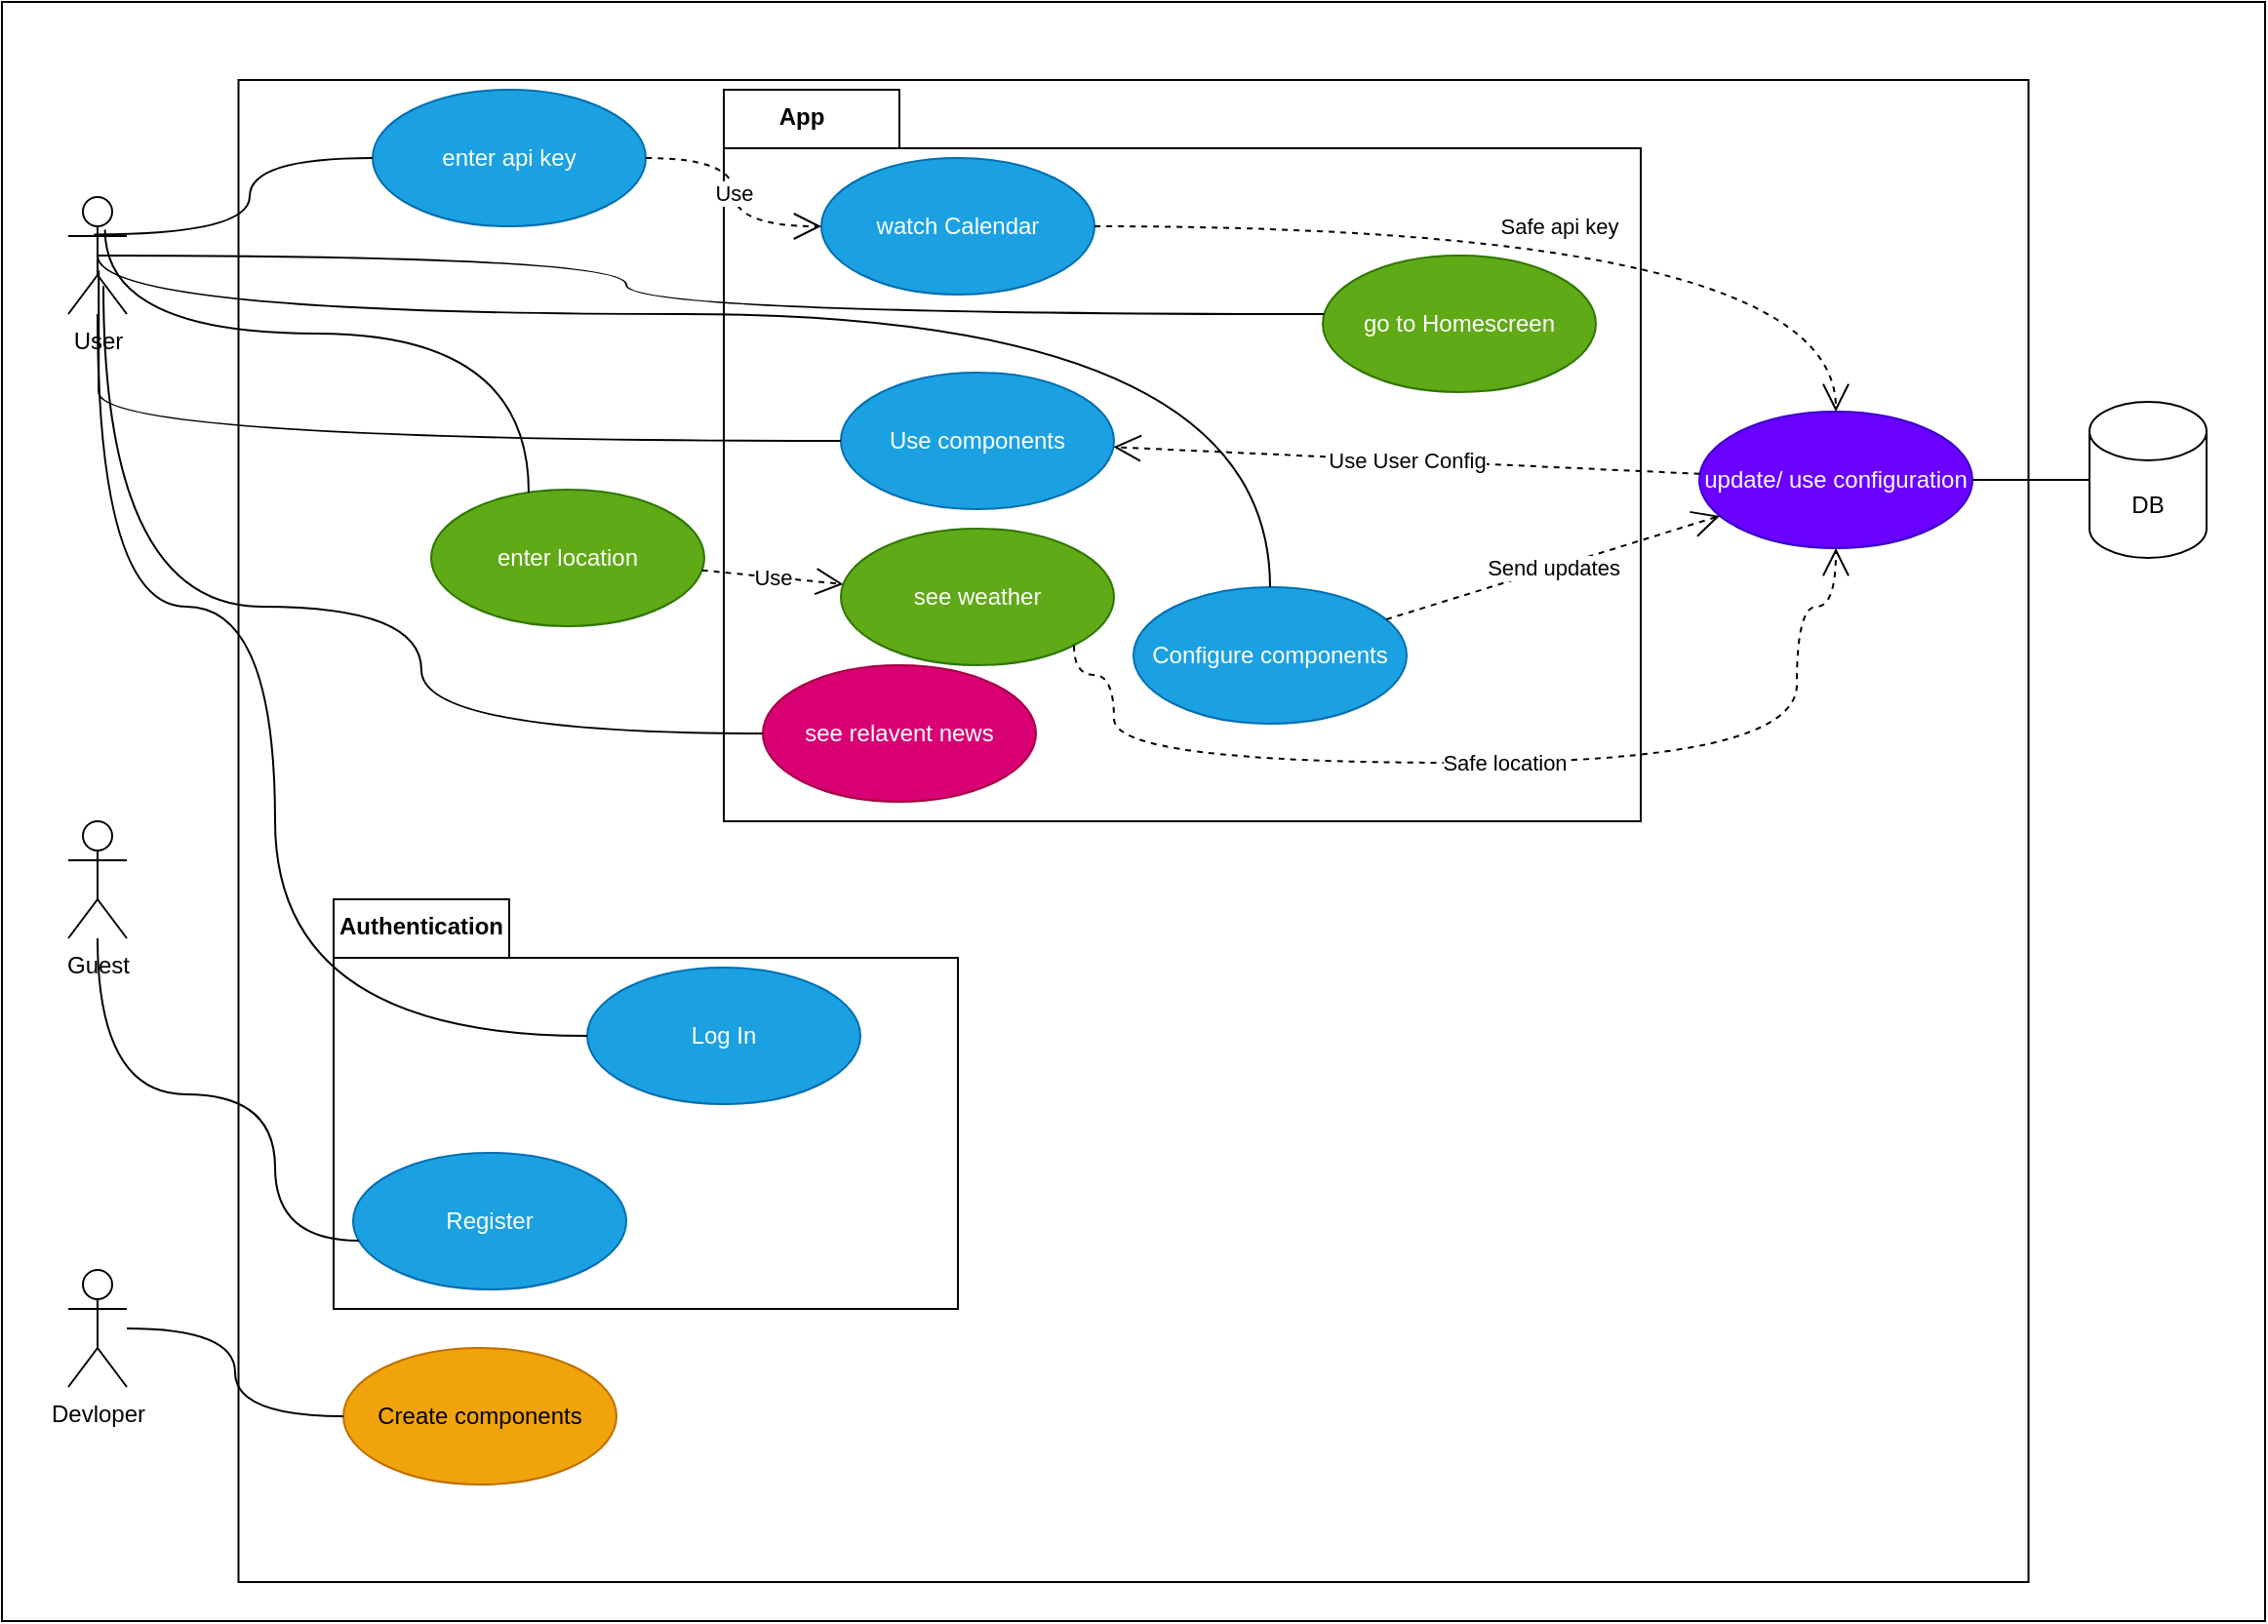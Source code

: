 <mxfile version="15.9.4" type="device"><diagram id="NKVjfRPYUPq6bk1mPdEb" name="Page-1"><mxGraphModel dx="1509" dy="836" grid="1" gridSize="10" guides="1" tooltips="1" connect="1" arrows="1" fold="1" page="1" pageScale="1" pageWidth="827" pageHeight="1169" math="0" shadow="0"><root><mxCell id="0"/><mxCell id="1" parent="0"/><mxCell id="tlWtaL5is1ablU4xG_1U-33" value="" style="html=1;fillColor=none;" parent="1" vertex="1"><mxGeometry x="10" y="20" width="1160" height="830" as="geometry"/></mxCell><mxCell id="tlWtaL5is1ablU4xG_1U-31" value="" style="html=1;" parent="1" vertex="1"><mxGeometry x="131.25" y="60" width="917.5" height="770" as="geometry"/></mxCell><mxCell id="V_c0s2OOAHaKD_kUnXMh-35" value="" style="shape=folder;fontStyle=1;spacingTop=10;tabWidth=90;tabHeight=30;tabPosition=left;html=1;" parent="1" vertex="1"><mxGeometry x="380" y="65" width="470" height="375" as="geometry"/></mxCell><mxCell id="V_c0s2OOAHaKD_kUnXMh-30" value="" style="shape=folder;fontStyle=1;spacingTop=10;tabWidth=90;tabHeight=30;tabPosition=left;html=1;" parent="1" vertex="1"><mxGeometry x="180" y="480" width="320" height="210" as="geometry"/></mxCell><mxCell id="tlWtaL5is1ablU4xG_1U-1" value="Configure components" style="ellipse;whiteSpace=wrap;html=1;fillColor=#1ba1e2;strokeColor=#006EAF;fontColor=#ffffff;" parent="1" vertex="1"><mxGeometry x="590" y="320" width="140" height="70" as="geometry"/></mxCell><mxCell id="tlWtaL5is1ablU4xG_1U-4" value="User" style="shape=umlActor;verticalLabelPosition=bottom;verticalAlign=top;html=1;" parent="1" vertex="1"><mxGeometry x="44" y="120" width="30" height="60" as="geometry"/></mxCell><mxCell id="tlWtaL5is1ablU4xG_1U-5" value="Create components" style="ellipse;whiteSpace=wrap;html=1;fillColor=#f0a30a;strokeColor=#BD7000;fontColor=#000000;" parent="1" vertex="1"><mxGeometry x="185" y="710" width="140" height="70" as="geometry"/></mxCell><mxCell id="tlWtaL5is1ablU4xG_1U-6" value="Log In" style="ellipse;whiteSpace=wrap;html=1;fillColor=#1ba1e2;strokeColor=#006EAF;fontColor=#ffffff;" parent="1" vertex="1"><mxGeometry x="310" y="515" width="140" height="70" as="geometry"/></mxCell><mxCell id="tlWtaL5is1ablU4xG_1U-14" value="DB" style="shape=cylinder3;whiteSpace=wrap;html=1;boundedLbl=1;backgroundOutline=1;size=15;" parent="1" vertex="1"><mxGeometry x="1080" y="225" width="60" height="80" as="geometry"/></mxCell><mxCell id="tlWtaL5is1ablU4xG_1U-15" value="" style="endArrow=none;html=1;edgeStyle=orthogonalEdgeStyle;rounded=0;entryX=0;entryY=0.5;entryDx=0;entryDy=0;curved=1;" parent="1" source="tlWtaL5is1ablU4xG_1U-4" target="tlWtaL5is1ablU4xG_1U-6" edge="1"><mxGeometry relative="1" as="geometry"><mxPoint x="314" y="300" as="sourcePoint"/><mxPoint x="474" y="300" as="targetPoint"/><Array as="points"><mxPoint x="59" y="330"/><mxPoint x="150" y="330"/><mxPoint x="150" y="550"/><mxPoint x="310" y="550"/></Array></mxGeometry></mxCell><mxCell id="tlWtaL5is1ablU4xG_1U-22" value="update/ use configuration" style="ellipse;whiteSpace=wrap;html=1;fillColor=#6a00ff;strokeColor=#3700CC;fontColor=#ffffff;" parent="1" vertex="1"><mxGeometry x="880" y="230" width="140" height="70" as="geometry"/></mxCell><mxCell id="tlWtaL5is1ablU4xG_1U-24" value="" style="endArrow=none;html=1;edgeStyle=orthogonalEdgeStyle;rounded=0;curved=1;" parent="1" source="tlWtaL5is1ablU4xG_1U-22" target="tlWtaL5is1ablU4xG_1U-14" edge="1"><mxGeometry relative="1" as="geometry"><mxPoint x="364" y="350.0" as="sourcePoint"/><mxPoint x="524" y="350.0" as="targetPoint"/></mxGeometry></mxCell><mxCell id="tlWtaL5is1ablU4xG_1U-25" value="Guest" style="shape=umlActor;verticalLabelPosition=bottom;verticalAlign=top;html=1;" parent="1" vertex="1"><mxGeometry x="44" y="440" width="30" height="60" as="geometry"/></mxCell><mxCell id="tlWtaL5is1ablU4xG_1U-26" value="Register" style="ellipse;whiteSpace=wrap;html=1;fillColor=#1ba1e2;strokeColor=#006EAF;fontColor=#ffffff;" parent="1" vertex="1"><mxGeometry x="190" y="610" width="140" height="70" as="geometry"/></mxCell><mxCell id="tlWtaL5is1ablU4xG_1U-28" value="" style="endArrow=none;html=1;edgeStyle=orthogonalEdgeStyle;rounded=0;curved=1;" parent="1" source="tlWtaL5is1ablU4xG_1U-25" target="tlWtaL5is1ablU4xG_1U-26" edge="1"><mxGeometry relative="1" as="geometry"><mxPoint x="84" y="410" as="sourcePoint"/><mxPoint x="234" y="360.0" as="targetPoint"/><Array as="points"><mxPoint x="59" y="580"/><mxPoint x="150" y="580"/><mxPoint x="150" y="655"/></Array></mxGeometry></mxCell><mxCell id="V_c0s2OOAHaKD_kUnXMh-1" value="see&amp;nbsp;weather" style="ellipse;whiteSpace=wrap;html=1;fillColor=#60a917;strokeColor=#2D7600;fontColor=#ffffff;" parent="1" vertex="1"><mxGeometry x="440" y="290" width="140" height="70" as="geometry"/></mxCell><mxCell id="V_c0s2OOAHaKD_kUnXMh-2" value="enter api key" style="ellipse;whiteSpace=wrap;html=1;fillColor=#1ba1e2;strokeColor=#006EAF;fontColor=#ffffff;" parent="1" vertex="1"><mxGeometry x="200" y="65" width="140" height="70" as="geometry"/></mxCell><mxCell id="V_c0s2OOAHaKD_kUnXMh-8" value="enter location" style="ellipse;whiteSpace=wrap;html=1;fillColor=#60a917;strokeColor=#2D7600;fontColor=#ffffff;" parent="1" vertex="1"><mxGeometry x="230" y="270" width="140" height="70" as="geometry"/></mxCell><mxCell id="V_c0s2OOAHaKD_kUnXMh-11" value="see relavent news" style="ellipse;whiteSpace=wrap;html=1;fillColor=#d80073;strokeColor=#A50040;fontColor=#ffffff;" parent="1" vertex="1"><mxGeometry x="400" y="360" width="140" height="70" as="geometry"/></mxCell><mxCell id="V_c0s2OOAHaKD_kUnXMh-24" value="Use" style="endArrow=open;endSize=12;dashed=1;html=1;rounded=0;" parent="1" source="V_c0s2OOAHaKD_kUnXMh-8" target="V_c0s2OOAHaKD_kUnXMh-1" edge="1"><mxGeometry width="160" relative="1" as="geometry"><mxPoint x="539.185" y="191.781" as="sourcePoint"/><mxPoint x="498.847" y="183.18" as="targetPoint"/></mxGeometry></mxCell><mxCell id="V_c0s2OOAHaKD_kUnXMh-31" value="Authentication" style="text;align=center;fontStyle=1;verticalAlign=middle;spacingLeft=3;spacingRight=3;strokeColor=none;rotatable=0;points=[[0,0.5],[1,0.5]];portConstraint=eastwest;" parent="1" vertex="1"><mxGeometry x="185" y="480" width="80" height="26" as="geometry"/></mxCell><mxCell id="V_c0s2OOAHaKD_kUnXMh-40" value="App" style="text;align=center;fontStyle=1;verticalAlign=middle;spacingLeft=3;spacingRight=3;strokeColor=none;rotatable=0;points=[[0,0.5],[1,0.5]];portConstraint=eastwest;" parent="1" vertex="1"><mxGeometry x="380" y="65" width="80" height="26" as="geometry"/></mxCell><mxCell id="V_c0s2OOAHaKD_kUnXMh-42" value="go to Homescreen" style="ellipse;whiteSpace=wrap;html=1;fillColor=#60a917;strokeColor=#2D7600;fontColor=#ffffff;" parent="1" vertex="1"><mxGeometry x="687" y="150" width="140" height="70" as="geometry"/></mxCell><mxCell id="V_c0s2OOAHaKD_kUnXMh-43" value="Use components" style="ellipse;whiteSpace=wrap;html=1;fillColor=#1ba1e2;strokeColor=#006EAF;fontColor=#ffffff;" parent="1" vertex="1"><mxGeometry x="440" y="210" width="140" height="70" as="geometry"/></mxCell><mxCell id="V_c0s2OOAHaKD_kUnXMh-45" value="watch Calendar" style="ellipse;whiteSpace=wrap;html=1;fillColor=#1ba1e2;strokeColor=#006EAF;fontColor=#ffffff;" parent="1" vertex="1"><mxGeometry x="430" y="100" width="140" height="70" as="geometry"/></mxCell><mxCell id="V_c0s2OOAHaKD_kUnXMh-54" value="Use" style="endArrow=open;endSize=12;dashed=1;html=1;rounded=0;edgeStyle=orthogonalEdgeStyle;curved=1;" parent="1" source="V_c0s2OOAHaKD_kUnXMh-2" target="V_c0s2OOAHaKD_kUnXMh-45" edge="1"><mxGeometry width="160" relative="1" as="geometry"><mxPoint x="380" y="460" as="sourcePoint"/><mxPoint x="540" y="460" as="targetPoint"/></mxGeometry></mxCell><mxCell id="V_c0s2OOAHaKD_kUnXMh-55" value="" style="endArrow=none;html=1;edgeStyle=orthogonalEdgeStyle;rounded=0;curved=1;exitX=0.44;exitY=0.32;exitDx=0;exitDy=0;exitPerimeter=0;" parent="1" source="tlWtaL5is1ablU4xG_1U-4" target="V_c0s2OOAHaKD_kUnXMh-2" edge="1"><mxGeometry relative="1" as="geometry"><mxPoint x="84" y="360" as="sourcePoint"/><mxPoint x="200" y="420" as="targetPoint"/></mxGeometry></mxCell><mxCell id="V_c0s2OOAHaKD_kUnXMh-56" value="Devloper" style="shape=umlActor;verticalLabelPosition=bottom;verticalAlign=top;html=1;" parent="1" vertex="1"><mxGeometry x="44" y="670" width="30" height="60" as="geometry"/></mxCell><mxCell id="V_c0s2OOAHaKD_kUnXMh-57" value="" style="endArrow=none;html=1;edgeStyle=orthogonalEdgeStyle;rounded=0;curved=1;" parent="1" source="V_c0s2OOAHaKD_kUnXMh-56" target="tlWtaL5is1ablU4xG_1U-5" edge="1"><mxGeometry relative="1" as="geometry"><mxPoint x="334" y="320.0" as="sourcePoint"/><mxPoint x="190" y="410" as="targetPoint"/></mxGeometry></mxCell><mxCell id="V_c0s2OOAHaKD_kUnXMh-60" value="" style="endArrow=none;html=1;edgeStyle=orthogonalEdgeStyle;rounded=0;curved=1;exitX=0.6;exitY=0.76;exitDx=0;exitDy=0;exitPerimeter=0;" parent="1" source="tlWtaL5is1ablU4xG_1U-4" target="V_c0s2OOAHaKD_kUnXMh-11" edge="1"><mxGeometry relative="1" as="geometry"><mxPoint x="84" y="710" as="sourcePoint"/><mxPoint x="190" y="760" as="targetPoint"/><Array as="points"><mxPoint x="62" y="330"/><mxPoint x="225" y="330"/></Array></mxGeometry></mxCell><mxCell id="V_c0s2OOAHaKD_kUnXMh-61" value="" style="endArrow=none;html=1;edgeStyle=orthogonalEdgeStyle;rounded=0;curved=1;entryX=0.52;entryY=0.627;entryDx=0;entryDy=0;entryPerimeter=0;" parent="1" source="V_c0s2OOAHaKD_kUnXMh-43" target="tlWtaL5is1ablU4xG_1U-4" edge="1"><mxGeometry relative="1" as="geometry"><mxPoint x="1050" y="215" as="sourcePoint"/><mxPoint x="1160" y="170" as="targetPoint"/></mxGeometry></mxCell><mxCell id="V_c0s2OOAHaKD_kUnXMh-62" value="" style="endArrow=none;html=1;edgeStyle=orthogonalEdgeStyle;rounded=0;curved=1;exitX=0.627;exitY=0.28;exitDx=0;exitDy=0;exitPerimeter=0;" parent="1" source="tlWtaL5is1ablU4xG_1U-4" target="V_c0s2OOAHaKD_kUnXMh-8" edge="1"><mxGeometry relative="1" as="geometry"><mxPoint x="84" y="710" as="sourcePoint"/><mxPoint x="190" y="765" as="targetPoint"/><Array as="points"><mxPoint x="63" y="190"/><mxPoint x="280" y="190"/></Array></mxGeometry></mxCell><mxCell id="V_c0s2OOAHaKD_kUnXMh-63" value="" style="endArrow=none;html=1;edgeStyle=orthogonalEdgeStyle;rounded=0;curved=1;exitX=0.5;exitY=0.5;exitDx=0;exitDy=0;exitPerimeter=0;" parent="1" source="tlWtaL5is1ablU4xG_1U-4" target="V_c0s2OOAHaKD_kUnXMh-42" edge="1"><mxGeometry relative="1" as="geometry"><mxPoint x="94" y="720" as="sourcePoint"/><mxPoint x="200" y="775" as="targetPoint"/><Array as="points"><mxPoint x="330" y="150"/><mxPoint x="330" y="180"/></Array></mxGeometry></mxCell><mxCell id="V_c0s2OOAHaKD_kUnXMh-64" value="" style="endArrow=none;html=1;edgeStyle=orthogonalEdgeStyle;rounded=0;curved=1;exitX=0.5;exitY=0.5;exitDx=0;exitDy=0;exitPerimeter=0;" parent="1" source="tlWtaL5is1ablU4xG_1U-4" target="tlWtaL5is1ablU4xG_1U-1" edge="1"><mxGeometry relative="1" as="geometry"><mxPoint x="104" y="730" as="sourcePoint"/><mxPoint x="210" y="785" as="targetPoint"/><Array as="points"><mxPoint x="59" y="180"/><mxPoint x="660" y="180"/></Array></mxGeometry></mxCell><mxCell id="V_c0s2OOAHaKD_kUnXMh-65" value="Send updates" style="endArrow=open;endSize=12;dashed=1;html=1;rounded=0;" parent="1" source="tlWtaL5is1ablU4xG_1U-1" target="tlWtaL5is1ablU4xG_1U-22" edge="1"><mxGeometry width="160" relative="1" as="geometry"><mxPoint x="380" y="460" as="sourcePoint"/><mxPoint x="540" y="460" as="targetPoint"/></mxGeometry></mxCell><mxCell id="V_c0s2OOAHaKD_kUnXMh-66" value="Use User Config" style="endArrow=open;endSize=12;dashed=1;html=1;rounded=0;" parent="1" source="tlWtaL5is1ablU4xG_1U-22" target="V_c0s2OOAHaKD_kUnXMh-43" edge="1"><mxGeometry width="160" relative="1" as="geometry"><mxPoint x="380" y="460" as="sourcePoint"/><mxPoint x="540" y="460" as="targetPoint"/></mxGeometry></mxCell><mxCell id="V_c0s2OOAHaKD_kUnXMh-68" value="Safe location" style="endArrow=open;endSize=12;dashed=1;html=1;rounded=0;edgeStyle=orthogonalEdgeStyle;curved=1;entryX=0.5;entryY=1;entryDx=0;entryDy=0;exitX=1;exitY=1;exitDx=0;exitDy=0;" parent="1" source="V_c0s2OOAHaKD_kUnXMh-1" target="tlWtaL5is1ablU4xG_1U-22" edge="1"><mxGeometry width="160" relative="1" as="geometry"><mxPoint x="380" y="460" as="sourcePoint"/><mxPoint x="540" y="460" as="targetPoint"/><Array as="points"><mxPoint x="560" y="365"/><mxPoint x="580" y="365"/><mxPoint x="580" y="410"/><mxPoint x="930" y="410"/><mxPoint x="930" y="330"/><mxPoint x="950" y="330"/></Array></mxGeometry></mxCell><mxCell id="V_c0s2OOAHaKD_kUnXMh-70" value="Safe api key" style="endArrow=open;endSize=12;dashed=1;html=1;rounded=0;curved=1;edgeStyle=orthogonalEdgeStyle;" parent="1" source="V_c0s2OOAHaKD_kUnXMh-45" target="tlWtaL5is1ablU4xG_1U-22" edge="1"><mxGeometry width="160" relative="1" as="geometry"><mxPoint x="380" y="460" as="sourcePoint"/><mxPoint x="540" y="460" as="targetPoint"/></mxGeometry></mxCell></root></mxGraphModel></diagram></mxfile>
